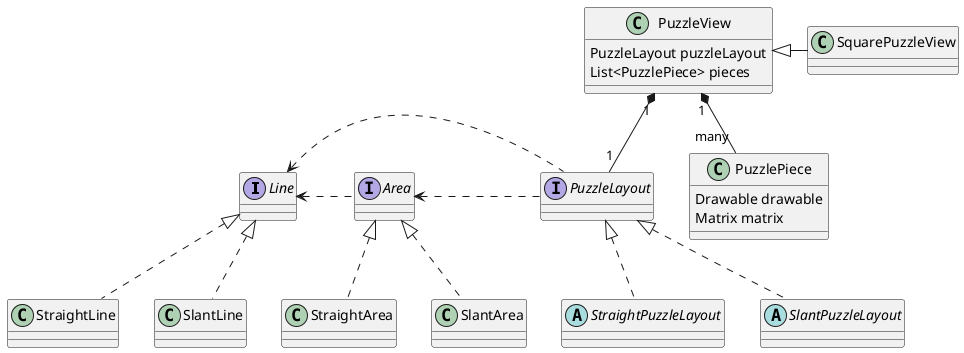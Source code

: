 @startuml

interface Line

class StraightLine
Line <|.. StraightLine

class SlantLine
Line <|.. SlantLine

interface Area

class StraightArea
Area <|.. StraightArea

class SlantArea
Area <|.. SlantArea

interface PuzzleLayout

abstract class StraightPuzzleLayout
PuzzleLayout <|.. StraightPuzzleLayout

abstract class SlantPuzzleLayout
PuzzleLayout <|.. SlantPuzzleLayout

Line <. Area
Area <. PuzzleLayout
Line <. PuzzleLayout

class PuzzleView{
  PuzzleLayout puzzleLayout
  List<PuzzlePiece> pieces
}
PuzzleView "1" *-- "1" PuzzleLayout

class PuzzlePiece{
  Drawable drawable
  Matrix matrix
}
PuzzleView "1" *-- "many" PuzzlePiece

class SquarePuzzleView
PuzzleView <|- SquarePuzzleView

@enduml